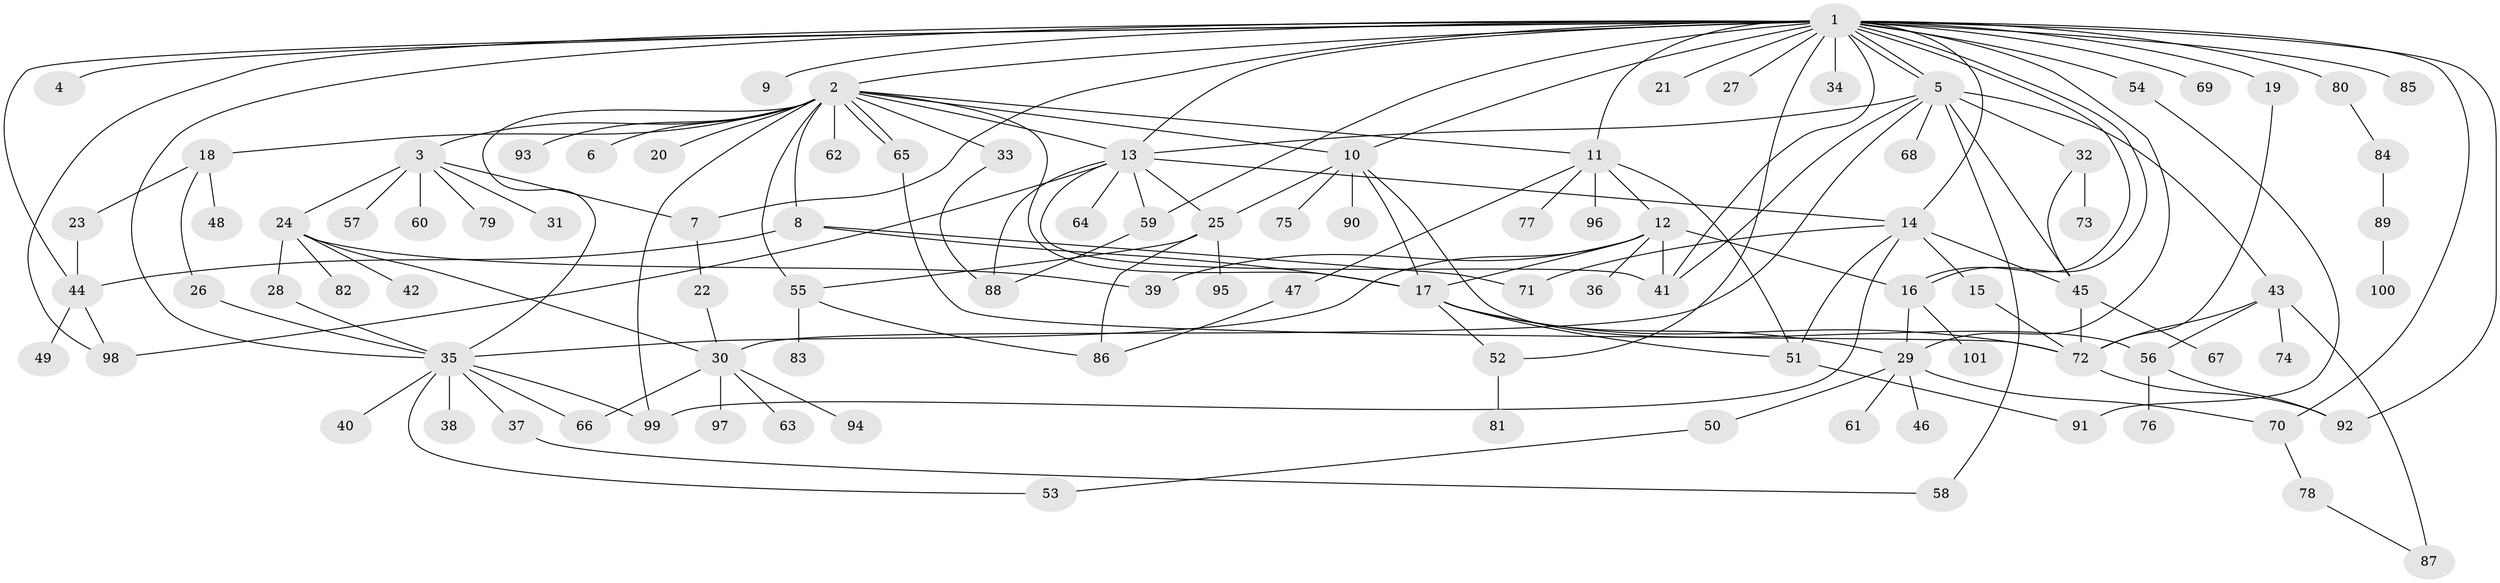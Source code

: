 // Generated by graph-tools (version 1.1) at 2025/14/03/09/25 04:14:43]
// undirected, 101 vertices, 158 edges
graph export_dot {
graph [start="1"]
  node [color=gray90,style=filled];
  1;
  2;
  3;
  4;
  5;
  6;
  7;
  8;
  9;
  10;
  11;
  12;
  13;
  14;
  15;
  16;
  17;
  18;
  19;
  20;
  21;
  22;
  23;
  24;
  25;
  26;
  27;
  28;
  29;
  30;
  31;
  32;
  33;
  34;
  35;
  36;
  37;
  38;
  39;
  40;
  41;
  42;
  43;
  44;
  45;
  46;
  47;
  48;
  49;
  50;
  51;
  52;
  53;
  54;
  55;
  56;
  57;
  58;
  59;
  60;
  61;
  62;
  63;
  64;
  65;
  66;
  67;
  68;
  69;
  70;
  71;
  72;
  73;
  74;
  75;
  76;
  77;
  78;
  79;
  80;
  81;
  82;
  83;
  84;
  85;
  86;
  87;
  88;
  89;
  90;
  91;
  92;
  93;
  94;
  95;
  96;
  97;
  98;
  99;
  100;
  101;
  1 -- 2;
  1 -- 4;
  1 -- 5;
  1 -- 5;
  1 -- 7;
  1 -- 9;
  1 -- 10;
  1 -- 11;
  1 -- 13;
  1 -- 14;
  1 -- 16;
  1 -- 16;
  1 -- 19;
  1 -- 21;
  1 -- 27;
  1 -- 29;
  1 -- 34;
  1 -- 35;
  1 -- 41;
  1 -- 44;
  1 -- 52;
  1 -- 54;
  1 -- 59;
  1 -- 69;
  1 -- 70;
  1 -- 80;
  1 -- 85;
  1 -- 92;
  1 -- 98;
  2 -- 3;
  2 -- 6;
  2 -- 8;
  2 -- 10;
  2 -- 11;
  2 -- 13;
  2 -- 17;
  2 -- 18;
  2 -- 20;
  2 -- 33;
  2 -- 35;
  2 -- 55;
  2 -- 62;
  2 -- 65;
  2 -- 65;
  2 -- 93;
  2 -- 99;
  3 -- 7;
  3 -- 24;
  3 -- 31;
  3 -- 57;
  3 -- 60;
  3 -- 79;
  5 -- 13;
  5 -- 30;
  5 -- 32;
  5 -- 41;
  5 -- 43;
  5 -- 45;
  5 -- 58;
  5 -- 68;
  7 -- 22;
  8 -- 17;
  8 -- 44;
  8 -- 71;
  10 -- 17;
  10 -- 25;
  10 -- 56;
  10 -- 75;
  10 -- 90;
  11 -- 12;
  11 -- 47;
  11 -- 51;
  11 -- 77;
  11 -- 96;
  12 -- 16;
  12 -- 17;
  12 -- 35;
  12 -- 36;
  12 -- 39;
  12 -- 41;
  13 -- 14;
  13 -- 25;
  13 -- 41;
  13 -- 59;
  13 -- 64;
  13 -- 88;
  13 -- 98;
  14 -- 15;
  14 -- 45;
  14 -- 51;
  14 -- 71;
  14 -- 99;
  15 -- 72;
  16 -- 29;
  16 -- 101;
  17 -- 29;
  17 -- 51;
  17 -- 52;
  17 -- 72;
  18 -- 23;
  18 -- 26;
  18 -- 48;
  19 -- 72;
  22 -- 30;
  23 -- 44;
  24 -- 28;
  24 -- 30;
  24 -- 39;
  24 -- 42;
  24 -- 82;
  25 -- 55;
  25 -- 86;
  25 -- 95;
  26 -- 35;
  28 -- 35;
  29 -- 46;
  29 -- 50;
  29 -- 61;
  29 -- 70;
  30 -- 63;
  30 -- 66;
  30 -- 94;
  30 -- 97;
  32 -- 45;
  32 -- 73;
  33 -- 88;
  35 -- 37;
  35 -- 38;
  35 -- 40;
  35 -- 53;
  35 -- 66;
  35 -- 99;
  37 -- 58;
  43 -- 56;
  43 -- 72;
  43 -- 74;
  43 -- 87;
  44 -- 49;
  44 -- 98;
  45 -- 67;
  45 -- 72;
  47 -- 86;
  50 -- 53;
  51 -- 91;
  52 -- 81;
  54 -- 91;
  55 -- 83;
  55 -- 86;
  56 -- 76;
  56 -- 92;
  59 -- 88;
  65 -- 72;
  70 -- 78;
  72 -- 92;
  78 -- 87;
  80 -- 84;
  84 -- 89;
  89 -- 100;
}
